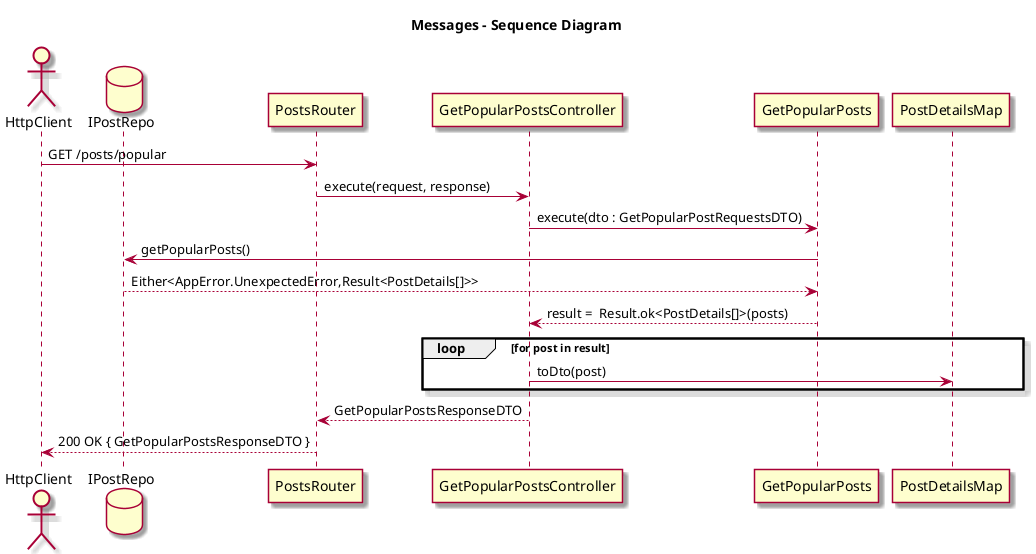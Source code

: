 @startuml

skin rose

title "Messages - Sequence Diagram"

actor HttpClient
database IPostRepo

HttpClient -> PostsRouter : GET /posts/popular
PostsRouter -> GetPopularPostsController : execute(request, response)
GetPopularPostsController -> GetPopularPosts : execute(dto : GetPopularPostRequestsDTO)
GetPopularPosts -> IPostRepo : getPopularPosts()
IPostRepo --> GetPopularPosts : Either<AppError.UnexpectedError,Result<PostDetails[]>>
GetPopularPosts --> GetPopularPostsController : result =  Result.ok<PostDetails[]>(posts)
loop for post in result
  GetPopularPostsController -> PostDetailsMap : toDto(post)
end
GetPopularPostsController --> PostsRouter : GetPopularPostsResponseDTO
PostsRouter --> HttpClient : 200 OK { GetPopularPostsResponseDTO }
@enduml